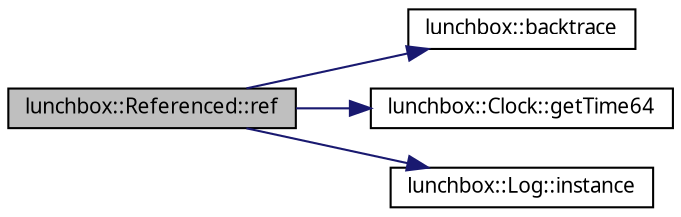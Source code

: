 digraph "lunchbox::Referenced::ref"
{
  edge [fontname="Sans",fontsize="10",labelfontname="Sans",labelfontsize="10"];
  node [fontname="Sans",fontsize="10",shape=record];
  rankdir="LR";
  Node1 [label="lunchbox::Referenced::ref",height=0.2,width=0.4,color="black", fillcolor="grey75", style="filled" fontcolor="black"];
  Node1 -> Node2 [color="midnightblue",fontsize="10",style="solid",fontname="Sans"];
  Node2 [label="lunchbox::backtrace",height=0.2,width=0.4,color="black", fillcolor="white", style="filled",URL="$namespacelunchbox.html#ae589d176c1bd3694625b0afcb4d22e94",tooltip="Get the current call stack. "];
  Node1 -> Node3 [color="midnightblue",fontsize="10",style="solid",fontname="Sans"];
  Node3 [label="lunchbox::Clock::getTime64",height=0.2,width=0.4,color="black", fillcolor="white", style="filled",URL="$classlunchbox_1_1_clock.html#ac179509d5d78d8a795ea7459803aef14"];
  Node1 -> Node4 [color="midnightblue",fontsize="10",style="solid",fontname="Sans"];
  Node4 [label="lunchbox::Log::instance",height=0.2,width=0.4,color="black", fillcolor="white", style="filled",URL="$classlunchbox_1_1_log.html#a9d18108ee4a279261e17962af46cb884",tooltip="The per-thread logger. "];
}
